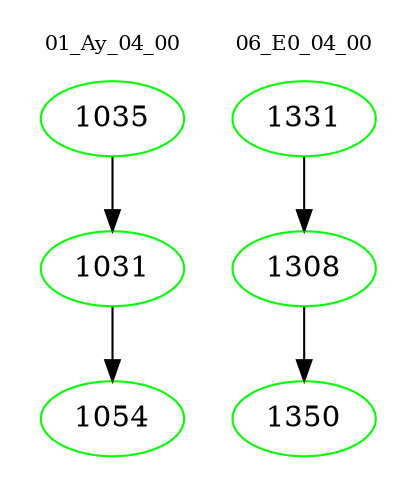digraph{
subgraph cluster_0 {
color = white
label = "01_Ay_04_00";
fontsize=10;
T0_1035 [label="1035", color="green"]
T0_1035 -> T0_1031 [color="black"]
T0_1031 [label="1031", color="green"]
T0_1031 -> T0_1054 [color="black"]
T0_1054 [label="1054", color="green"]
}
subgraph cluster_1 {
color = white
label = "06_E0_04_00";
fontsize=10;
T1_1331 [label="1331", color="green"]
T1_1331 -> T1_1308 [color="black"]
T1_1308 [label="1308", color="green"]
T1_1308 -> T1_1350 [color="black"]
T1_1350 [label="1350", color="green"]
}
}
